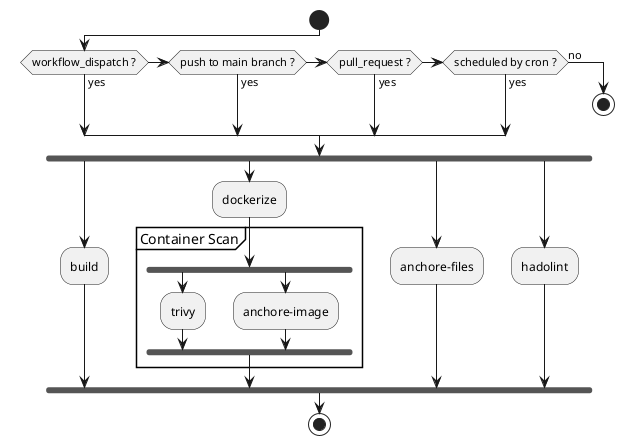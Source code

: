@startuml python-ci-summary

start 

if (workflow_dispatch ?) then (yes)
elseif (push to main branch ?) then (yes)
elseif (pull_request ?) then (yes)
elseif (scheduled by cron ?) then (yes)
else (no)
  stop
endif

fork
  :build;
fork again
  :dockerize;
  partition "Container Scan" {
    fork
      :trivy;
    fork again
      :anchore-image;
    end fork
  }

fork again
  :anchore-files;
fork again
  :hadolint;
end fork
stop

@enduml
